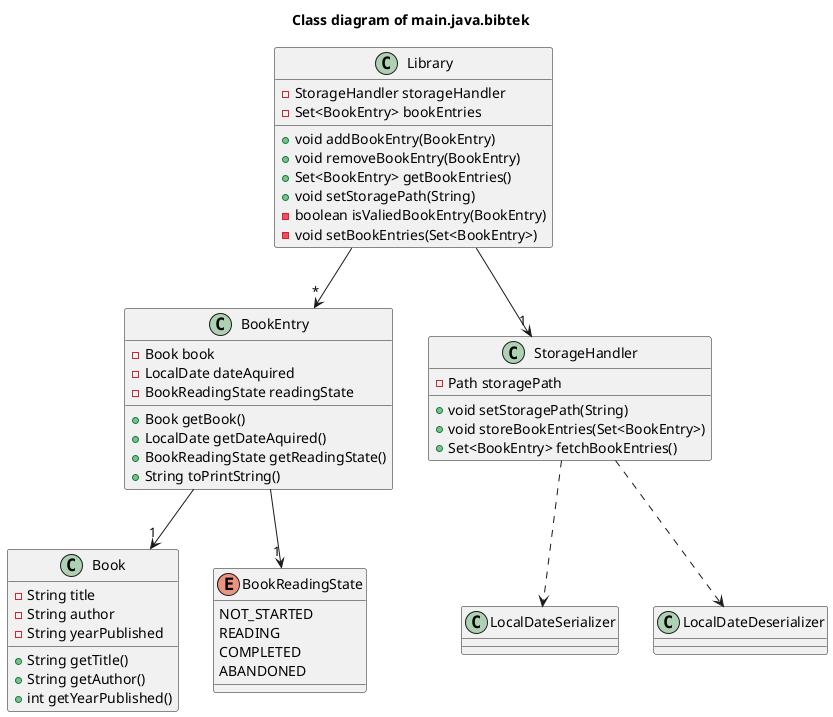 @startuml ClassDiagram
title Class diagram of main.java.bibtek




class Book {
    - String title
    - String author
    - String yearPublished
 
    + String getTitle()
    + String getAuthor()
    + int getYearPublished()

}

class BookEntry {
    - Book book
    - LocalDate dateAquired
    - BookReadingState readingState
 
    + Book getBook()
    + LocalDate getDateAquired()
    + BookReadingState getReadingState()
    + String toPrintString()
}

class Library {
    - StorageHandler storageHandler
    - Set<BookEntry> bookEntries 
    + void addBookEntry(BookEntry)
    + void removeBookEntry(BookEntry)
    + Set<BookEntry> getBookEntries()
    + void setStoragePath(String)
    - boolean isValiedBookEntry(BookEntry)
    - void setBookEntries(Set<BookEntry>)
} 
class StorageHandler {
    -Path storagePath

    + void setStoragePath(String)
    + void storeBookEntries(Set<BookEntry>)
    + Set<BookEntry> fetchBookEntries()

     
}

class LocalDateSerializer{

}
class LocalDateDeserializer{
    
}
enum BookReadingState {
    NOT_STARTED
    READING
    COMPLETED
    ABANDONED


}
Library --> "*" BookEntry
Library --> "1" StorageHandler
BookEntry --> "1" Book
BookEntry --> "1" BookReadingState
StorageHandler ..> LocalDateDeserializer
StorageHandler ..> LocalDateSerializer


@enduml
